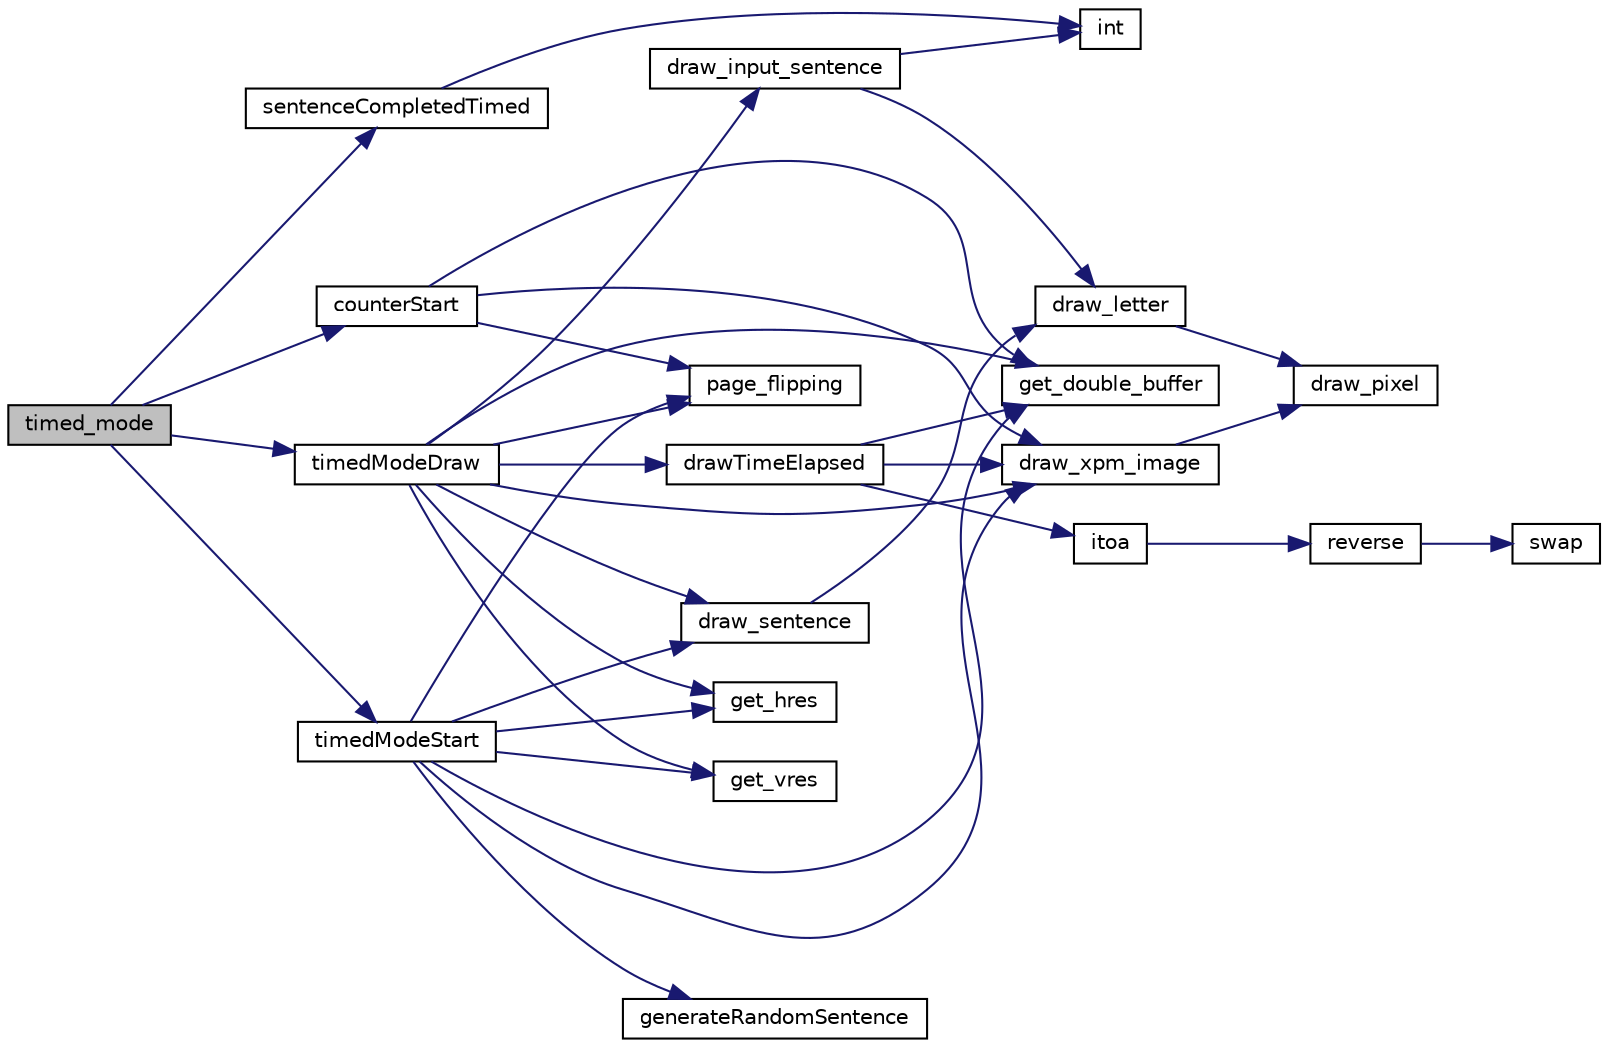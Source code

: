 digraph "timed_mode"
{
 // LATEX_PDF_SIZE
  edge [fontname="Helvetica",fontsize="10",labelfontname="Helvetica",labelfontsize="10"];
  node [fontname="Helvetica",fontsize="10",shape=record];
  rankdir="LR";
  Node1 [label="timed_mode",height=0.2,width=0.4,color="black", fillcolor="grey75", style="filled", fontcolor="black",tooltip="Draw timed mode sentence,input and handle timed game mode state."];
  Node1 -> Node2 [color="midnightblue",fontsize="10",style="solid"];
  Node2 [label="counterStart",height=0.2,width=0.4,color="black", fillcolor="white", style="filled",URL="$game_8c.html#a1ccca907138b5e9af2569d8c0732b74b",tooltip="Displays a 3 2 1 counter before the start of the game mode."];
  Node2 -> Node3 [color="midnightblue",fontsize="10",style="solid"];
  Node3 [label="draw_xpm_image",height=0.2,width=0.4,color="black", fillcolor="white", style="filled",URL="$vc_8c.html#a0cf63b55241db8e042bd55d93901566d",tooltip="Draws an XPM on the screen at specified coordinates."];
  Node3 -> Node4 [color="midnightblue",fontsize="10",style="solid"];
  Node4 [label="draw_pixel",height=0.2,width=0.4,color="black", fillcolor="white", style="filled",URL="$vc_8c.html#a82c7d64d78290967cdb6c47aefe16b78",tooltip="Draw a pixel on the screen."];
  Node2 -> Node5 [color="midnightblue",fontsize="10",style="solid"];
  Node5 [label="get_double_buffer",height=0.2,width=0.4,color="black", fillcolor="white", style="filled",URL="$vc_8c.html#a55c5883685bf347fccf094f10aa399e8",tooltip="Get double buffer."];
  Node2 -> Node6 [color="midnightblue",fontsize="10",style="solid"];
  Node6 [label="page_flipping",height=0.2,width=0.4,color="black", fillcolor="white", style="filled",URL="$vc_8c.html#a243163f132ab9dce6b21d946df703fd4",tooltip="Perform page flipping - copy contents of the double buffer to the first buffer."];
  Node1 -> Node7 [color="midnightblue",fontsize="10",style="solid"];
  Node7 [label="sentenceCompletedTimed",height=0.2,width=0.4,color="black", fillcolor="white", style="filled",URL="$game_8c.html#af509280765b24e1f64cf2b348fdb4395",tooltip="Calculates statistics to send to resultScreenTimed() to display."];
  Node7 -> Node8 [color="midnightblue",fontsize="10",style="solid"];
  Node8 [label="int",height=0.2,width=0.4,color="black", fillcolor="white", style="filled",URL="$keyboard_8c.html#a50a84762c05cd5d0f1746b2ebef9b000",tooltip=" "];
  Node1 -> Node9 [color="midnightblue",fontsize="10",style="solid"];
  Node9 [label="timedModeDraw",height=0.2,width=0.4,color="black", fillcolor="white", style="filled",URL="$game_8c.html#a530d0e0b6bcbf9dafa1bf9e3afd37259",tooltip="Draw game components for Timed Mode on screen."];
  Node9 -> Node10 [color="midnightblue",fontsize="10",style="solid"];
  Node10 [label="draw_input_sentence",height=0.2,width=0.4,color="black", fillcolor="white", style="filled",URL="$vc_8c.html#a8fa2f951c438f58389b8888597a4d523",tooltip="Draws the input from the user on the screen at specified coordinates."];
  Node10 -> Node11 [color="midnightblue",fontsize="10",style="solid"];
  Node11 [label="draw_letter",height=0.2,width=0.4,color="black", fillcolor="white", style="filled",URL="$vc_8c.html#afbd4aed1170f23b5f48dddd79a957b33",tooltip="Draws a letter on the screen."];
  Node11 -> Node4 [color="midnightblue",fontsize="10",style="solid"];
  Node10 -> Node8 [color="midnightblue",fontsize="10",style="solid"];
  Node9 -> Node12 [color="midnightblue",fontsize="10",style="solid"];
  Node12 [label="draw_sentence",height=0.2,width=0.4,color="black", fillcolor="white", style="filled",URL="$vc_8c.html#a39f0bde9aaab6ed1432749a642471488",tooltip="Draws sentence on the screen at specified coordinates."];
  Node12 -> Node11 [color="midnightblue",fontsize="10",style="solid"];
  Node9 -> Node3 [color="midnightblue",fontsize="10",style="solid"];
  Node9 -> Node13 [color="midnightblue",fontsize="10",style="solid"];
  Node13 [label="drawTimeElapsed",height=0.2,width=0.4,color="black", fillcolor="white", style="filled",URL="$game_8c.html#adedf4c6f1ed84aa26f340279deba04fe",tooltip="Draw the time elapsed since the start of the timed mode."];
  Node13 -> Node3 [color="midnightblue",fontsize="10",style="solid"];
  Node13 -> Node5 [color="midnightblue",fontsize="10",style="solid"];
  Node13 -> Node14 [color="midnightblue",fontsize="10",style="solid"];
  Node14 [label="itoa",height=0.2,width=0.4,color="black", fillcolor="white", style="filled",URL="$sentences_8c.html#a7e23ebebd89544f52813761ecd3aba09",tooltip="Implement itoa() from C - convert a value in a specific base to an array of chars."];
  Node14 -> Node15 [color="midnightblue",fontsize="10",style="solid"];
  Node15 [label="reverse",height=0.2,width=0.4,color="black", fillcolor="white", style="filled",URL="$sentences_8c.html#ac8a933084935cebe42203f95291c8834",tooltip="Reverse buffer[i..j] - auxiliar function for itoa()"];
  Node15 -> Node16 [color="midnightblue",fontsize="10",style="solid"];
  Node16 [label="swap",height=0.2,width=0.4,color="black", fillcolor="white", style="filled",URL="$sentences_8c.html#a5caa2956a259c15d67de63fcddff3e57",tooltip="Swap two chars."];
  Node9 -> Node5 [color="midnightblue",fontsize="10",style="solid"];
  Node9 -> Node17 [color="midnightblue",fontsize="10",style="solid"];
  Node17 [label="get_hres",height=0.2,width=0.4,color="black", fillcolor="white", style="filled",URL="$vc_8c.html#a10e416c59639a7f6b6f9f8f020fdb8d0",tooltip="Get horizontal resolution."];
  Node9 -> Node18 [color="midnightblue",fontsize="10",style="solid"];
  Node18 [label="get_vres",height=0.2,width=0.4,color="black", fillcolor="white", style="filled",URL="$vc_8c.html#a1c1b9a9c811575beb06fc355241ef17d",tooltip="Get vertical resolution."];
  Node9 -> Node6 [color="midnightblue",fontsize="10",style="solid"];
  Node1 -> Node19 [color="midnightblue",fontsize="10",style="solid"];
  Node19 [label="timedModeStart",height=0.2,width=0.4,color="black", fillcolor="white", style="filled",URL="$game_8c.html#a4923d4462686f737bb06f5b0b7a2e596",tooltip="Draw the initial game components for the Timed Mode on the screen."];
  Node19 -> Node12 [color="midnightblue",fontsize="10",style="solid"];
  Node19 -> Node3 [color="midnightblue",fontsize="10",style="solid"];
  Node19 -> Node20 [color="midnightblue",fontsize="10",style="solid"];
  Node20 [label="generateRandomSentence",height=0.2,width=0.4,color="black", fillcolor="white", style="filled",URL="$game_8c.html#aa2a9eecf722be30effc443be4e32b075",tooltip="Generate a random sentence from a array of sentences."];
  Node19 -> Node5 [color="midnightblue",fontsize="10",style="solid"];
  Node19 -> Node17 [color="midnightblue",fontsize="10",style="solid"];
  Node19 -> Node18 [color="midnightblue",fontsize="10",style="solid"];
  Node19 -> Node6 [color="midnightblue",fontsize="10",style="solid"];
}
